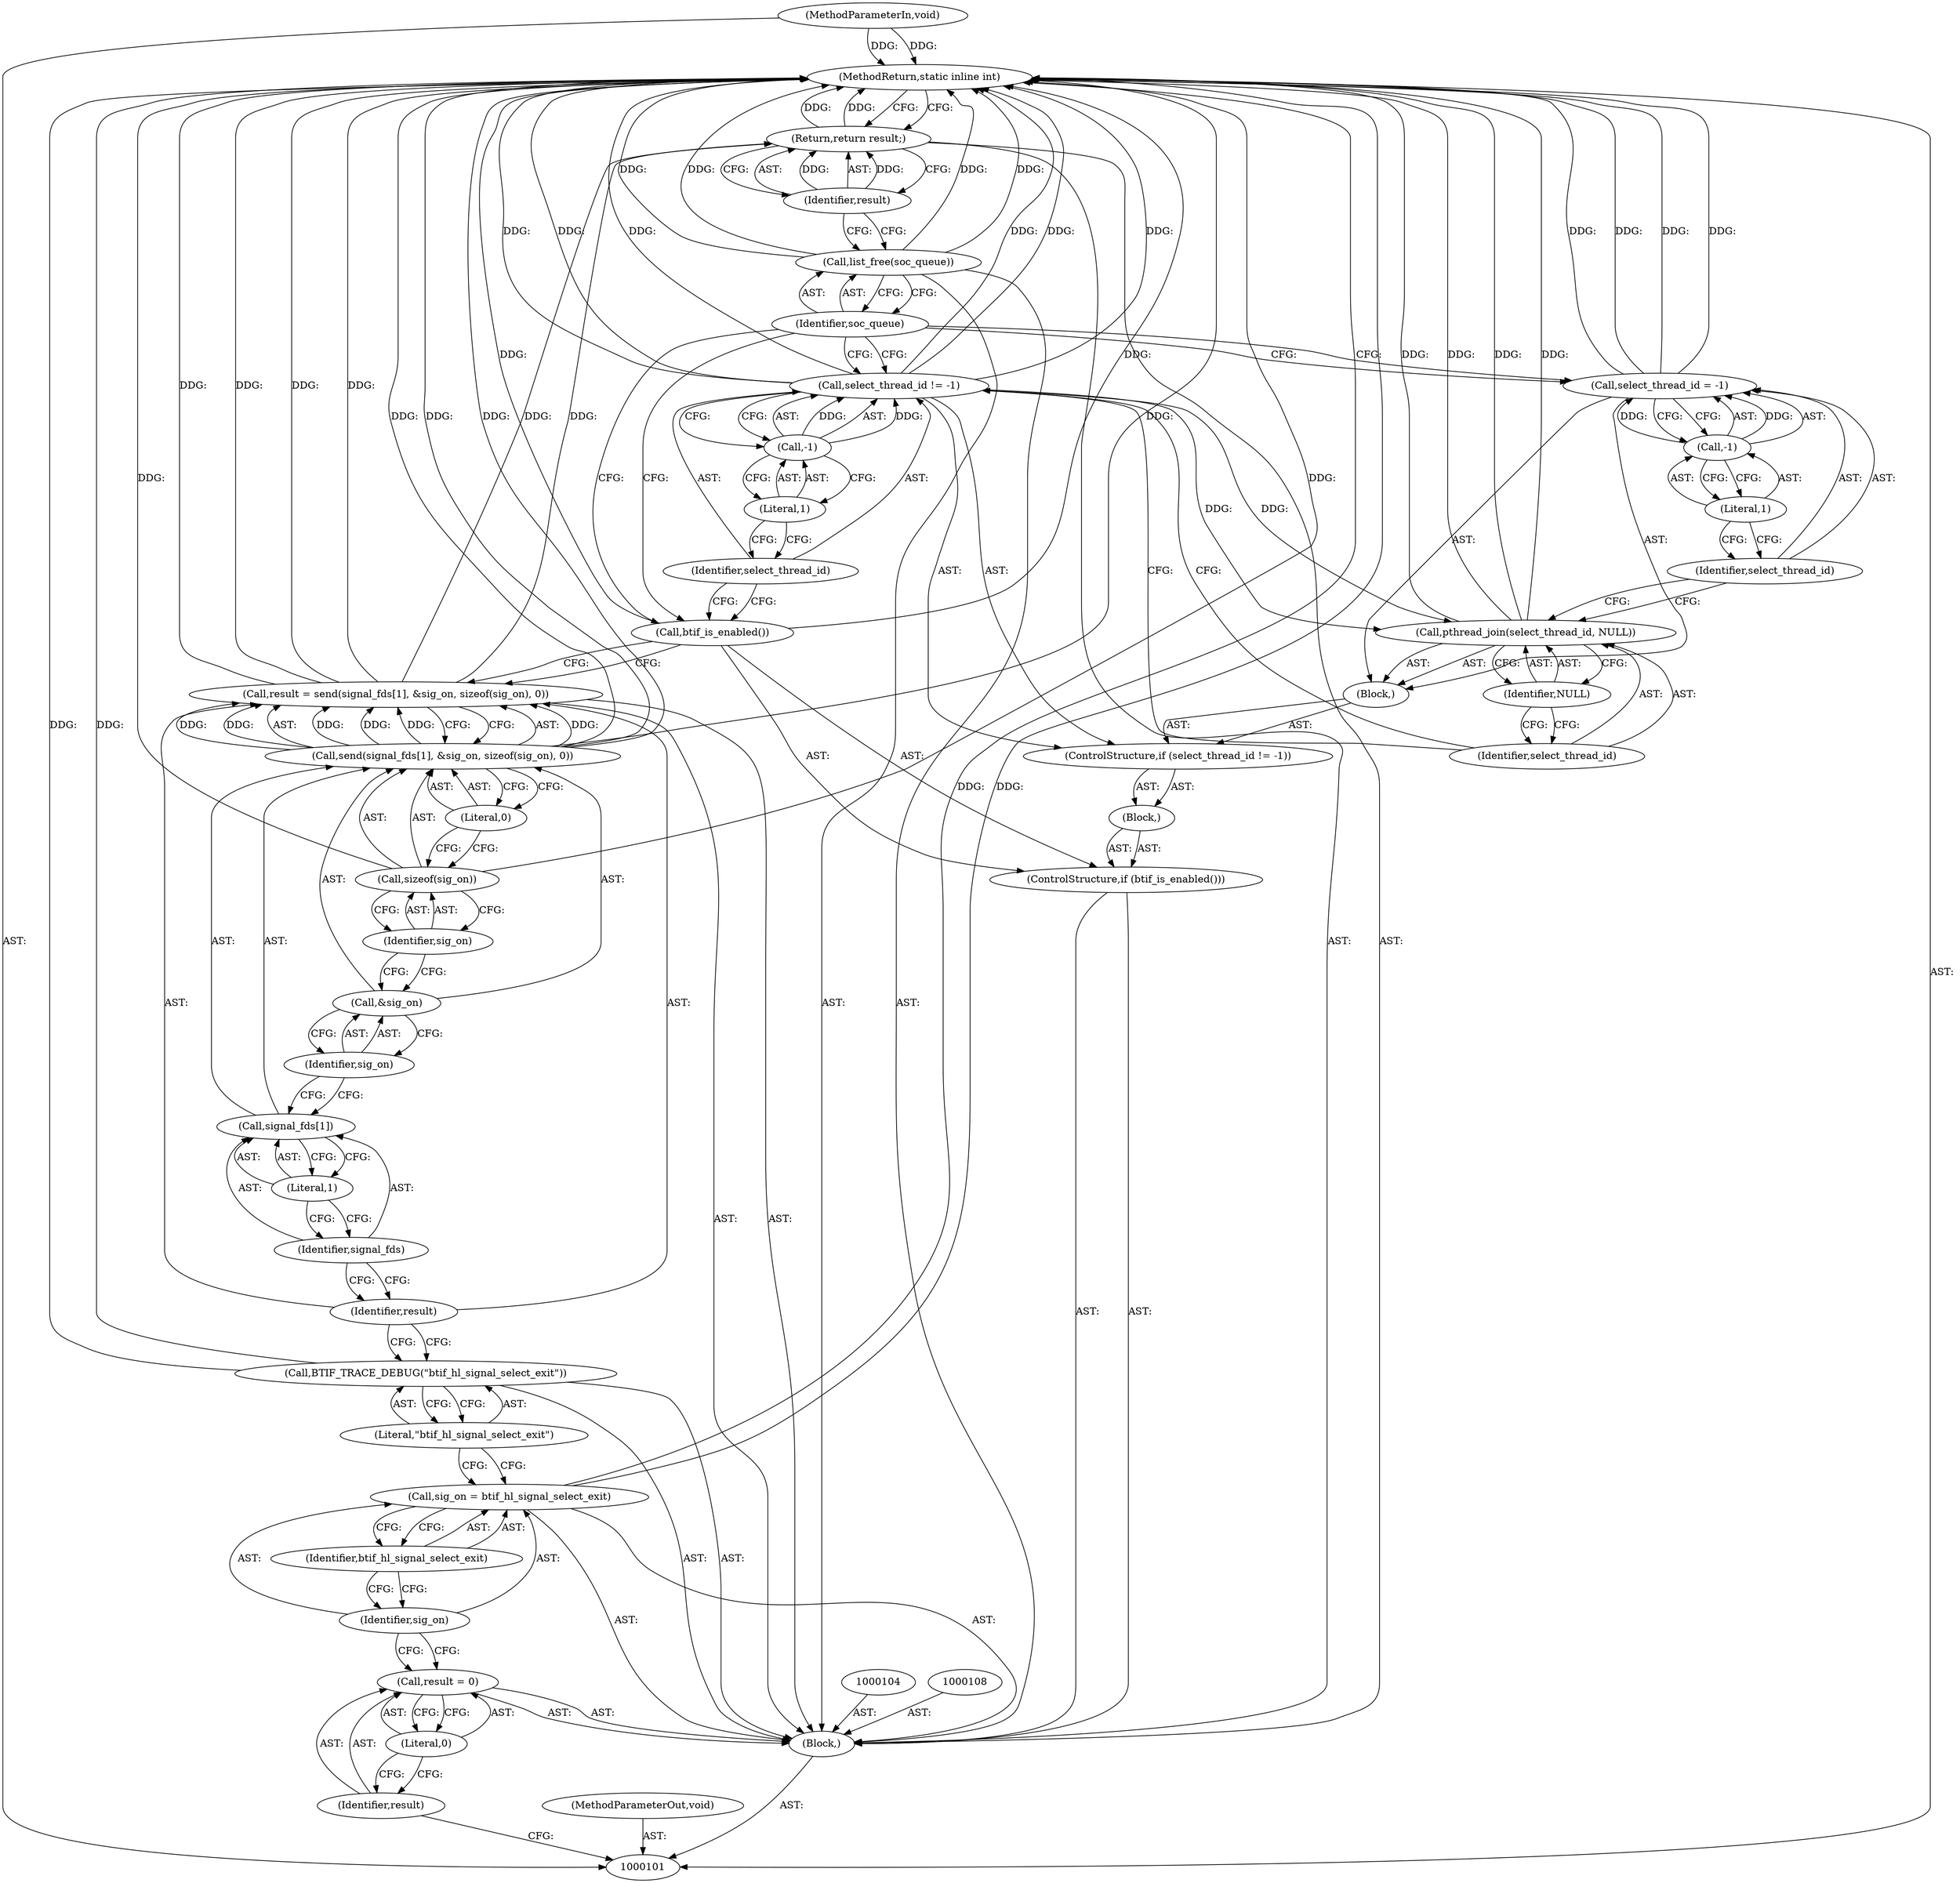 digraph "1_Android_472271b153c5dc53c28beac55480a8d8434b2d5c_16" {
"1000145" [label="(MethodReturn,static inline int)"];
"1000102" [label="(MethodParameterIn,void)"];
"1000203" [label="(MethodParameterOut,void)"];
"1000128" [label="(ControlStructure,if (select_thread_id != -1))"];
"1000131" [label="(Call,-1)"];
"1000132" [label="(Literal,1)"];
"1000133" [label="(Block,)"];
"1000129" [label="(Call,select_thread_id != -1)"];
"1000130" [label="(Identifier,select_thread_id)"];
"1000134" [label="(Call,pthread_join(select_thread_id, NULL))"];
"1000135" [label="(Identifier,select_thread_id)"];
"1000136" [label="(Identifier,NULL)"];
"1000137" [label="(Call,select_thread_id = -1)"];
"1000138" [label="(Identifier,select_thread_id)"];
"1000139" [label="(Call,-1)"];
"1000140" [label="(Literal,1)"];
"1000142" [label="(Identifier,soc_queue)"];
"1000141" [label="(Call,list_free(soc_queue))"];
"1000143" [label="(Return,return result;)"];
"1000144" [label="(Identifier,result)"];
"1000103" [label="(Block,)"];
"1000107" [label="(Literal,0)"];
"1000105" [label="(Call,result = 0)"];
"1000106" [label="(Identifier,result)"];
"1000109" [label="(Call,sig_on = btif_hl_signal_select_exit)"];
"1000110" [label="(Identifier,sig_on)"];
"1000111" [label="(Identifier,btif_hl_signal_select_exit)"];
"1000113" [label="(Literal,\"btif_hl_signal_select_exit\")"];
"1000112" [label="(Call,BTIF_TRACE_DEBUG(\"btif_hl_signal_select_exit\"))"];
"1000116" [label="(Call,send(signal_fds[1], &sig_on, sizeof(sig_on), 0))"];
"1000117" [label="(Call,signal_fds[1])"];
"1000118" [label="(Identifier,signal_fds)"];
"1000119" [label="(Literal,1)"];
"1000120" [label="(Call,&sig_on)"];
"1000121" [label="(Identifier,sig_on)"];
"1000114" [label="(Call,result = send(signal_fds[1], &sig_on, sizeof(sig_on), 0))"];
"1000115" [label="(Identifier,result)"];
"1000122" [label="(Call,sizeof(sig_on))"];
"1000123" [label="(Identifier,sig_on)"];
"1000124" [label="(Literal,0)"];
"1000125" [label="(ControlStructure,if (btif_is_enabled()))"];
"1000126" [label="(Call,btif_is_enabled())"];
"1000127" [label="(Block,)"];
"1000145" -> "1000101"  [label="AST: "];
"1000145" -> "1000143"  [label="CFG: "];
"1000116" -> "1000145"  [label="DDG: "];
"1000116" -> "1000145"  [label="DDG: "];
"1000141" -> "1000145"  [label="DDG: "];
"1000141" -> "1000145"  [label="DDG: "];
"1000114" -> "1000145"  [label="DDG: "];
"1000114" -> "1000145"  [label="DDG: "];
"1000137" -> "1000145"  [label="DDG: "];
"1000137" -> "1000145"  [label="DDG: "];
"1000129" -> "1000145"  [label="DDG: "];
"1000129" -> "1000145"  [label="DDG: "];
"1000129" -> "1000145"  [label="DDG: "];
"1000126" -> "1000145"  [label="DDG: "];
"1000122" -> "1000145"  [label="DDG: "];
"1000134" -> "1000145"  [label="DDG: "];
"1000134" -> "1000145"  [label="DDG: "];
"1000102" -> "1000145"  [label="DDG: "];
"1000112" -> "1000145"  [label="DDG: "];
"1000109" -> "1000145"  [label="DDG: "];
"1000143" -> "1000145"  [label="DDG: "];
"1000102" -> "1000101"  [label="AST: "];
"1000102" -> "1000145"  [label="DDG: "];
"1000203" -> "1000101"  [label="AST: "];
"1000128" -> "1000127"  [label="AST: "];
"1000129" -> "1000128"  [label="AST: "];
"1000133" -> "1000128"  [label="AST: "];
"1000131" -> "1000129"  [label="AST: "];
"1000131" -> "1000132"  [label="CFG: "];
"1000132" -> "1000131"  [label="AST: "];
"1000129" -> "1000131"  [label="CFG: "];
"1000131" -> "1000129"  [label="DDG: "];
"1000132" -> "1000131"  [label="AST: "];
"1000132" -> "1000130"  [label="CFG: "];
"1000131" -> "1000132"  [label="CFG: "];
"1000133" -> "1000128"  [label="AST: "];
"1000134" -> "1000133"  [label="AST: "];
"1000137" -> "1000133"  [label="AST: "];
"1000129" -> "1000128"  [label="AST: "];
"1000129" -> "1000131"  [label="CFG: "];
"1000130" -> "1000129"  [label="AST: "];
"1000131" -> "1000129"  [label="AST: "];
"1000135" -> "1000129"  [label="CFG: "];
"1000142" -> "1000129"  [label="CFG: "];
"1000129" -> "1000145"  [label="DDG: "];
"1000129" -> "1000145"  [label="DDG: "];
"1000129" -> "1000145"  [label="DDG: "];
"1000131" -> "1000129"  [label="DDG: "];
"1000129" -> "1000134"  [label="DDG: "];
"1000130" -> "1000129"  [label="AST: "];
"1000130" -> "1000126"  [label="CFG: "];
"1000132" -> "1000130"  [label="CFG: "];
"1000134" -> "1000133"  [label="AST: "];
"1000134" -> "1000136"  [label="CFG: "];
"1000135" -> "1000134"  [label="AST: "];
"1000136" -> "1000134"  [label="AST: "];
"1000138" -> "1000134"  [label="CFG: "];
"1000134" -> "1000145"  [label="DDG: "];
"1000134" -> "1000145"  [label="DDG: "];
"1000129" -> "1000134"  [label="DDG: "];
"1000135" -> "1000134"  [label="AST: "];
"1000135" -> "1000129"  [label="CFG: "];
"1000136" -> "1000135"  [label="CFG: "];
"1000136" -> "1000134"  [label="AST: "];
"1000136" -> "1000135"  [label="CFG: "];
"1000134" -> "1000136"  [label="CFG: "];
"1000137" -> "1000133"  [label="AST: "];
"1000137" -> "1000139"  [label="CFG: "];
"1000138" -> "1000137"  [label="AST: "];
"1000139" -> "1000137"  [label="AST: "];
"1000142" -> "1000137"  [label="CFG: "];
"1000137" -> "1000145"  [label="DDG: "];
"1000137" -> "1000145"  [label="DDG: "];
"1000139" -> "1000137"  [label="DDG: "];
"1000138" -> "1000137"  [label="AST: "];
"1000138" -> "1000134"  [label="CFG: "];
"1000140" -> "1000138"  [label="CFG: "];
"1000139" -> "1000137"  [label="AST: "];
"1000139" -> "1000140"  [label="CFG: "];
"1000140" -> "1000139"  [label="AST: "];
"1000137" -> "1000139"  [label="CFG: "];
"1000139" -> "1000137"  [label="DDG: "];
"1000140" -> "1000139"  [label="AST: "];
"1000140" -> "1000138"  [label="CFG: "];
"1000139" -> "1000140"  [label="CFG: "];
"1000142" -> "1000141"  [label="AST: "];
"1000142" -> "1000137"  [label="CFG: "];
"1000142" -> "1000129"  [label="CFG: "];
"1000142" -> "1000126"  [label="CFG: "];
"1000141" -> "1000142"  [label="CFG: "];
"1000141" -> "1000103"  [label="AST: "];
"1000141" -> "1000142"  [label="CFG: "];
"1000142" -> "1000141"  [label="AST: "];
"1000144" -> "1000141"  [label="CFG: "];
"1000141" -> "1000145"  [label="DDG: "];
"1000141" -> "1000145"  [label="DDG: "];
"1000143" -> "1000103"  [label="AST: "];
"1000143" -> "1000144"  [label="CFG: "];
"1000144" -> "1000143"  [label="AST: "];
"1000145" -> "1000143"  [label="CFG: "];
"1000143" -> "1000145"  [label="DDG: "];
"1000144" -> "1000143"  [label="DDG: "];
"1000114" -> "1000143"  [label="DDG: "];
"1000144" -> "1000143"  [label="AST: "];
"1000144" -> "1000141"  [label="CFG: "];
"1000143" -> "1000144"  [label="CFG: "];
"1000144" -> "1000143"  [label="DDG: "];
"1000103" -> "1000101"  [label="AST: "];
"1000104" -> "1000103"  [label="AST: "];
"1000105" -> "1000103"  [label="AST: "];
"1000108" -> "1000103"  [label="AST: "];
"1000109" -> "1000103"  [label="AST: "];
"1000112" -> "1000103"  [label="AST: "];
"1000114" -> "1000103"  [label="AST: "];
"1000125" -> "1000103"  [label="AST: "];
"1000141" -> "1000103"  [label="AST: "];
"1000143" -> "1000103"  [label="AST: "];
"1000107" -> "1000105"  [label="AST: "];
"1000107" -> "1000106"  [label="CFG: "];
"1000105" -> "1000107"  [label="CFG: "];
"1000105" -> "1000103"  [label="AST: "];
"1000105" -> "1000107"  [label="CFG: "];
"1000106" -> "1000105"  [label="AST: "];
"1000107" -> "1000105"  [label="AST: "];
"1000110" -> "1000105"  [label="CFG: "];
"1000106" -> "1000105"  [label="AST: "];
"1000106" -> "1000101"  [label="CFG: "];
"1000107" -> "1000106"  [label="CFG: "];
"1000109" -> "1000103"  [label="AST: "];
"1000109" -> "1000111"  [label="CFG: "];
"1000110" -> "1000109"  [label="AST: "];
"1000111" -> "1000109"  [label="AST: "];
"1000113" -> "1000109"  [label="CFG: "];
"1000109" -> "1000145"  [label="DDG: "];
"1000110" -> "1000109"  [label="AST: "];
"1000110" -> "1000105"  [label="CFG: "];
"1000111" -> "1000110"  [label="CFG: "];
"1000111" -> "1000109"  [label="AST: "];
"1000111" -> "1000110"  [label="CFG: "];
"1000109" -> "1000111"  [label="CFG: "];
"1000113" -> "1000112"  [label="AST: "];
"1000113" -> "1000109"  [label="CFG: "];
"1000112" -> "1000113"  [label="CFG: "];
"1000112" -> "1000103"  [label="AST: "];
"1000112" -> "1000113"  [label="CFG: "];
"1000113" -> "1000112"  [label="AST: "];
"1000115" -> "1000112"  [label="CFG: "];
"1000112" -> "1000145"  [label="DDG: "];
"1000116" -> "1000114"  [label="AST: "];
"1000116" -> "1000124"  [label="CFG: "];
"1000117" -> "1000116"  [label="AST: "];
"1000120" -> "1000116"  [label="AST: "];
"1000122" -> "1000116"  [label="AST: "];
"1000124" -> "1000116"  [label="AST: "];
"1000114" -> "1000116"  [label="CFG: "];
"1000116" -> "1000145"  [label="DDG: "];
"1000116" -> "1000145"  [label="DDG: "];
"1000116" -> "1000114"  [label="DDG: "];
"1000116" -> "1000114"  [label="DDG: "];
"1000116" -> "1000114"  [label="DDG: "];
"1000117" -> "1000116"  [label="AST: "];
"1000117" -> "1000119"  [label="CFG: "];
"1000118" -> "1000117"  [label="AST: "];
"1000119" -> "1000117"  [label="AST: "];
"1000121" -> "1000117"  [label="CFG: "];
"1000118" -> "1000117"  [label="AST: "];
"1000118" -> "1000115"  [label="CFG: "];
"1000119" -> "1000118"  [label="CFG: "];
"1000119" -> "1000117"  [label="AST: "];
"1000119" -> "1000118"  [label="CFG: "];
"1000117" -> "1000119"  [label="CFG: "];
"1000120" -> "1000116"  [label="AST: "];
"1000120" -> "1000121"  [label="CFG: "];
"1000121" -> "1000120"  [label="AST: "];
"1000123" -> "1000120"  [label="CFG: "];
"1000121" -> "1000120"  [label="AST: "];
"1000121" -> "1000117"  [label="CFG: "];
"1000120" -> "1000121"  [label="CFG: "];
"1000114" -> "1000103"  [label="AST: "];
"1000114" -> "1000116"  [label="CFG: "];
"1000115" -> "1000114"  [label="AST: "];
"1000116" -> "1000114"  [label="AST: "];
"1000126" -> "1000114"  [label="CFG: "];
"1000114" -> "1000145"  [label="DDG: "];
"1000114" -> "1000145"  [label="DDG: "];
"1000116" -> "1000114"  [label="DDG: "];
"1000116" -> "1000114"  [label="DDG: "];
"1000116" -> "1000114"  [label="DDG: "];
"1000114" -> "1000143"  [label="DDG: "];
"1000115" -> "1000114"  [label="AST: "];
"1000115" -> "1000112"  [label="CFG: "];
"1000118" -> "1000115"  [label="CFG: "];
"1000122" -> "1000116"  [label="AST: "];
"1000122" -> "1000123"  [label="CFG: "];
"1000123" -> "1000122"  [label="AST: "];
"1000124" -> "1000122"  [label="CFG: "];
"1000122" -> "1000145"  [label="DDG: "];
"1000123" -> "1000122"  [label="AST: "];
"1000123" -> "1000120"  [label="CFG: "];
"1000122" -> "1000123"  [label="CFG: "];
"1000124" -> "1000116"  [label="AST: "];
"1000124" -> "1000122"  [label="CFG: "];
"1000116" -> "1000124"  [label="CFG: "];
"1000125" -> "1000103"  [label="AST: "];
"1000126" -> "1000125"  [label="AST: "];
"1000127" -> "1000125"  [label="AST: "];
"1000126" -> "1000125"  [label="AST: "];
"1000126" -> "1000114"  [label="CFG: "];
"1000130" -> "1000126"  [label="CFG: "];
"1000142" -> "1000126"  [label="CFG: "];
"1000126" -> "1000145"  [label="DDG: "];
"1000127" -> "1000125"  [label="AST: "];
"1000128" -> "1000127"  [label="AST: "];
}
